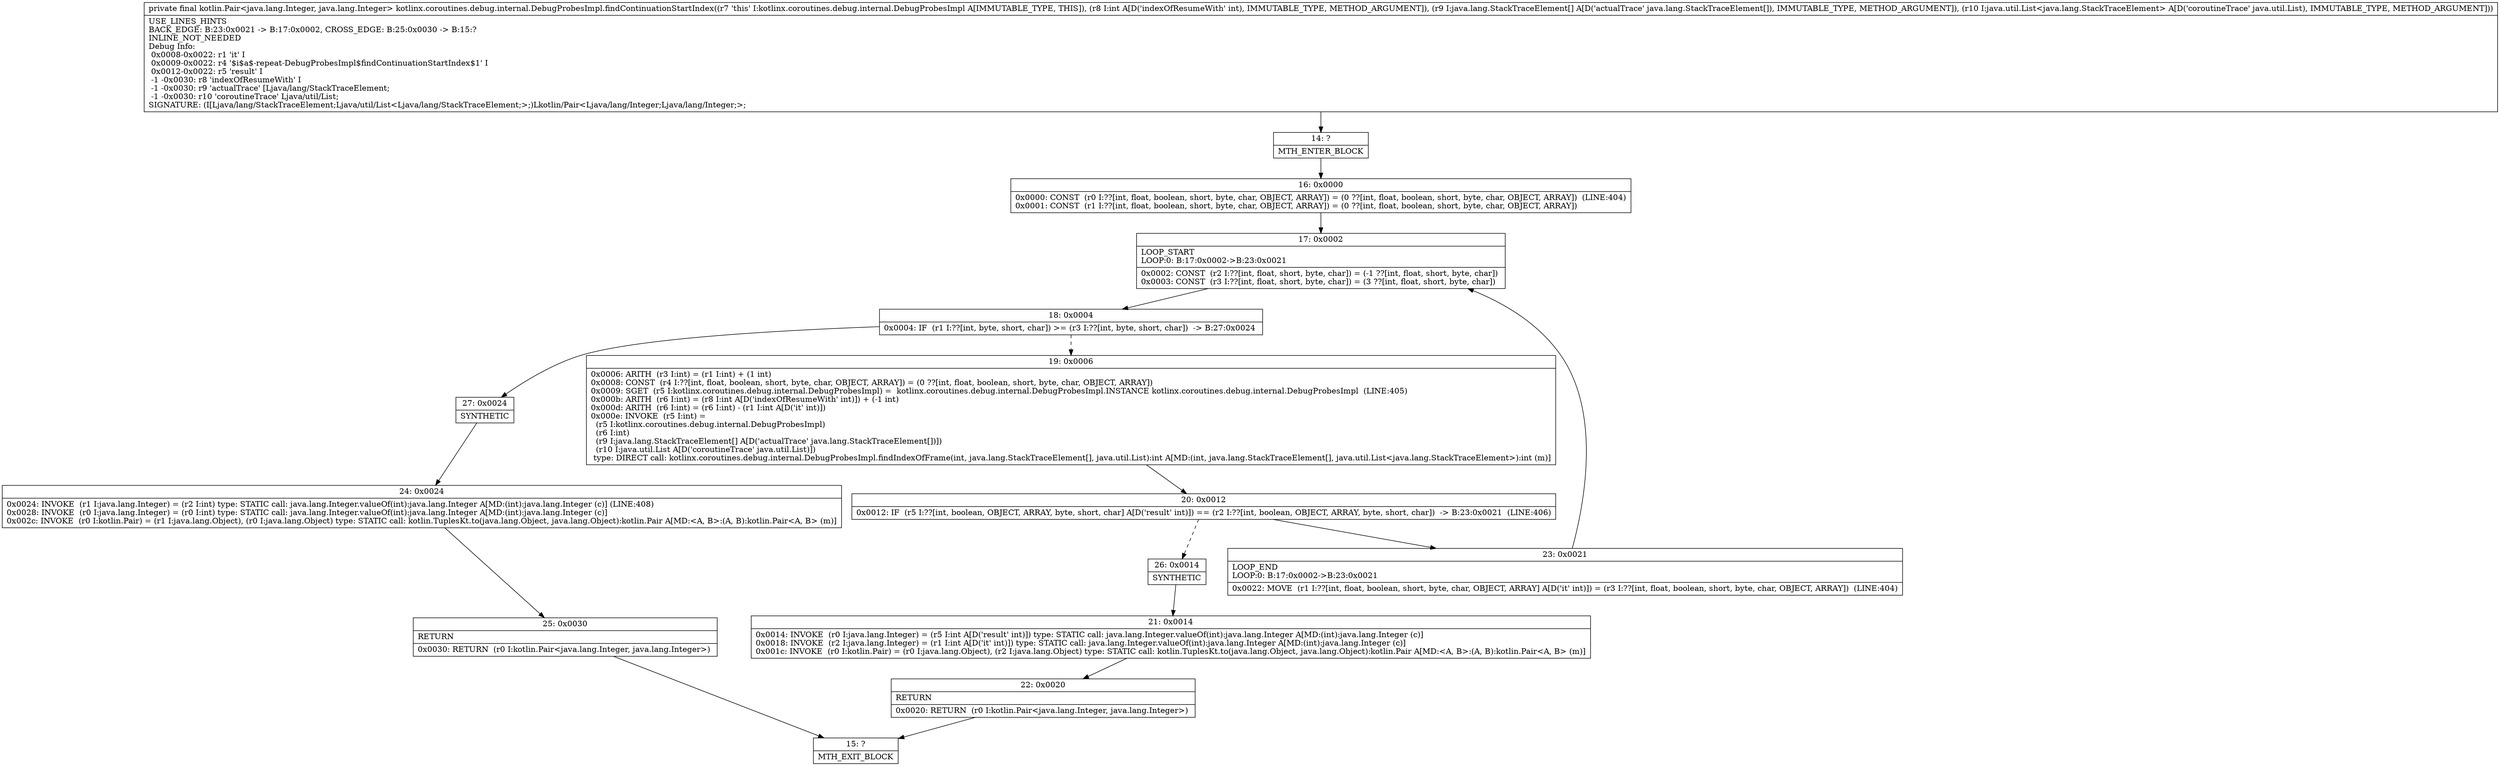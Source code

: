 digraph "CFG forkotlinx.coroutines.debug.internal.DebugProbesImpl.findContinuationStartIndex(I[Ljava\/lang\/StackTraceElement;Ljava\/util\/List;)Lkotlin\/Pair;" {
Node_14 [shape=record,label="{14\:\ ?|MTH_ENTER_BLOCK\l}"];
Node_16 [shape=record,label="{16\:\ 0x0000|0x0000: CONST  (r0 I:??[int, float, boolean, short, byte, char, OBJECT, ARRAY]) = (0 ??[int, float, boolean, short, byte, char, OBJECT, ARRAY])  (LINE:404)\l0x0001: CONST  (r1 I:??[int, float, boolean, short, byte, char, OBJECT, ARRAY]) = (0 ??[int, float, boolean, short, byte, char, OBJECT, ARRAY]) \l}"];
Node_17 [shape=record,label="{17\:\ 0x0002|LOOP_START\lLOOP:0: B:17:0x0002\-\>B:23:0x0021\l|0x0002: CONST  (r2 I:??[int, float, short, byte, char]) = (\-1 ??[int, float, short, byte, char]) \l0x0003: CONST  (r3 I:??[int, float, short, byte, char]) = (3 ??[int, float, short, byte, char]) \l}"];
Node_18 [shape=record,label="{18\:\ 0x0004|0x0004: IF  (r1 I:??[int, byte, short, char]) \>= (r3 I:??[int, byte, short, char])  \-\> B:27:0x0024 \l}"];
Node_19 [shape=record,label="{19\:\ 0x0006|0x0006: ARITH  (r3 I:int) = (r1 I:int) + (1 int) \l0x0008: CONST  (r4 I:??[int, float, boolean, short, byte, char, OBJECT, ARRAY]) = (0 ??[int, float, boolean, short, byte, char, OBJECT, ARRAY]) \l0x0009: SGET  (r5 I:kotlinx.coroutines.debug.internal.DebugProbesImpl) =  kotlinx.coroutines.debug.internal.DebugProbesImpl.INSTANCE kotlinx.coroutines.debug.internal.DebugProbesImpl  (LINE:405)\l0x000b: ARITH  (r6 I:int) = (r8 I:int A[D('indexOfResumeWith' int)]) + (\-1 int) \l0x000d: ARITH  (r6 I:int) = (r6 I:int) \- (r1 I:int A[D('it' int)]) \l0x000e: INVOKE  (r5 I:int) = \l  (r5 I:kotlinx.coroutines.debug.internal.DebugProbesImpl)\l  (r6 I:int)\l  (r9 I:java.lang.StackTraceElement[] A[D('actualTrace' java.lang.StackTraceElement[])])\l  (r10 I:java.util.List A[D('coroutineTrace' java.util.List)])\l type: DIRECT call: kotlinx.coroutines.debug.internal.DebugProbesImpl.findIndexOfFrame(int, java.lang.StackTraceElement[], java.util.List):int A[MD:(int, java.lang.StackTraceElement[], java.util.List\<java.lang.StackTraceElement\>):int (m)]\l}"];
Node_20 [shape=record,label="{20\:\ 0x0012|0x0012: IF  (r5 I:??[int, boolean, OBJECT, ARRAY, byte, short, char] A[D('result' int)]) == (r2 I:??[int, boolean, OBJECT, ARRAY, byte, short, char])  \-\> B:23:0x0021  (LINE:406)\l}"];
Node_23 [shape=record,label="{23\:\ 0x0021|LOOP_END\lLOOP:0: B:17:0x0002\-\>B:23:0x0021\l|0x0022: MOVE  (r1 I:??[int, float, boolean, short, byte, char, OBJECT, ARRAY] A[D('it' int)]) = (r3 I:??[int, float, boolean, short, byte, char, OBJECT, ARRAY])  (LINE:404)\l}"];
Node_26 [shape=record,label="{26\:\ 0x0014|SYNTHETIC\l}"];
Node_21 [shape=record,label="{21\:\ 0x0014|0x0014: INVOKE  (r0 I:java.lang.Integer) = (r5 I:int A[D('result' int)]) type: STATIC call: java.lang.Integer.valueOf(int):java.lang.Integer A[MD:(int):java.lang.Integer (c)]\l0x0018: INVOKE  (r2 I:java.lang.Integer) = (r1 I:int A[D('it' int)]) type: STATIC call: java.lang.Integer.valueOf(int):java.lang.Integer A[MD:(int):java.lang.Integer (c)]\l0x001c: INVOKE  (r0 I:kotlin.Pair) = (r0 I:java.lang.Object), (r2 I:java.lang.Object) type: STATIC call: kotlin.TuplesKt.to(java.lang.Object, java.lang.Object):kotlin.Pair A[MD:\<A, B\>:(A, B):kotlin.Pair\<A, B\> (m)]\l}"];
Node_22 [shape=record,label="{22\:\ 0x0020|RETURN\l|0x0020: RETURN  (r0 I:kotlin.Pair\<java.lang.Integer, java.lang.Integer\>) \l}"];
Node_15 [shape=record,label="{15\:\ ?|MTH_EXIT_BLOCK\l}"];
Node_27 [shape=record,label="{27\:\ 0x0024|SYNTHETIC\l}"];
Node_24 [shape=record,label="{24\:\ 0x0024|0x0024: INVOKE  (r1 I:java.lang.Integer) = (r2 I:int) type: STATIC call: java.lang.Integer.valueOf(int):java.lang.Integer A[MD:(int):java.lang.Integer (c)] (LINE:408)\l0x0028: INVOKE  (r0 I:java.lang.Integer) = (r0 I:int) type: STATIC call: java.lang.Integer.valueOf(int):java.lang.Integer A[MD:(int):java.lang.Integer (c)]\l0x002c: INVOKE  (r0 I:kotlin.Pair) = (r1 I:java.lang.Object), (r0 I:java.lang.Object) type: STATIC call: kotlin.TuplesKt.to(java.lang.Object, java.lang.Object):kotlin.Pair A[MD:\<A, B\>:(A, B):kotlin.Pair\<A, B\> (m)]\l}"];
Node_25 [shape=record,label="{25\:\ 0x0030|RETURN\l|0x0030: RETURN  (r0 I:kotlin.Pair\<java.lang.Integer, java.lang.Integer\>) \l}"];
MethodNode[shape=record,label="{private final kotlin.Pair\<java.lang.Integer, java.lang.Integer\> kotlinx.coroutines.debug.internal.DebugProbesImpl.findContinuationStartIndex((r7 'this' I:kotlinx.coroutines.debug.internal.DebugProbesImpl A[IMMUTABLE_TYPE, THIS]), (r8 I:int A[D('indexOfResumeWith' int), IMMUTABLE_TYPE, METHOD_ARGUMENT]), (r9 I:java.lang.StackTraceElement[] A[D('actualTrace' java.lang.StackTraceElement[]), IMMUTABLE_TYPE, METHOD_ARGUMENT]), (r10 I:java.util.List\<java.lang.StackTraceElement\> A[D('coroutineTrace' java.util.List), IMMUTABLE_TYPE, METHOD_ARGUMENT]))  | USE_LINES_HINTS\lBACK_EDGE: B:23:0x0021 \-\> B:17:0x0002, CROSS_EDGE: B:25:0x0030 \-\> B:15:?\lINLINE_NOT_NEEDED\lDebug Info:\l  0x0008\-0x0022: r1 'it' I\l  0x0009\-0x0022: r4 '$i$a$\-repeat\-DebugProbesImpl$findContinuationStartIndex$1' I\l  0x0012\-0x0022: r5 'result' I\l  \-1 \-0x0030: r8 'indexOfResumeWith' I\l  \-1 \-0x0030: r9 'actualTrace' [Ljava\/lang\/StackTraceElement;\l  \-1 \-0x0030: r10 'coroutineTrace' Ljava\/util\/List;\lSIGNATURE: (I[Ljava\/lang\/StackTraceElement;Ljava\/util\/List\<Ljava\/lang\/StackTraceElement;\>;)Lkotlin\/Pair\<Ljava\/lang\/Integer;Ljava\/lang\/Integer;\>;\l}"];
MethodNode -> Node_14;Node_14 -> Node_16;
Node_16 -> Node_17;
Node_17 -> Node_18;
Node_18 -> Node_19[style=dashed];
Node_18 -> Node_27;
Node_19 -> Node_20;
Node_20 -> Node_23;
Node_20 -> Node_26[style=dashed];
Node_23 -> Node_17;
Node_26 -> Node_21;
Node_21 -> Node_22;
Node_22 -> Node_15;
Node_27 -> Node_24;
Node_24 -> Node_25;
Node_25 -> Node_15;
}

